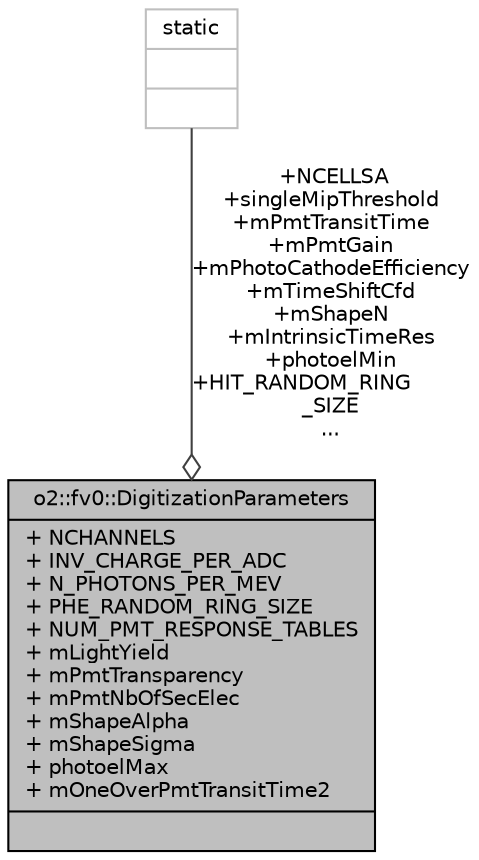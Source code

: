 digraph "o2::fv0::DigitizationParameters"
{
 // INTERACTIVE_SVG=YES
  bgcolor="transparent";
  edge [fontname="Helvetica",fontsize="10",labelfontname="Helvetica",labelfontsize="10"];
  node [fontname="Helvetica",fontsize="10",shape=record];
  Node1 [label="{o2::fv0::DigitizationParameters\n|+ NCHANNELS\l+ INV_CHARGE_PER_ADC\l+ N_PHOTONS_PER_MEV\l+ PHE_RANDOM_RING_SIZE\l+ NUM_PMT_RESPONSE_TABLES\l+ mLightYield\l+ mPmtTransparency\l+ mPmtNbOfSecElec\l+ mShapeAlpha\l+ mShapeSigma\l+ photoelMax\l+ mOneOverPmtTransitTime2\l|}",height=0.2,width=0.4,color="black", fillcolor="grey75", style="filled", fontcolor="black"];
  Node2 -> Node1 [color="grey25",fontsize="10",style="solid",label=" +NCELLSA\n+singleMipThreshold\n+mPmtTransitTime\n+mPmtGain\n+mPhotoCathodeEfficiency\n+mTimeShiftCfd\n+mShapeN\n+mIntrinsicTimeRes\n+photoelMin\n+HIT_RANDOM_RING\l_SIZE\n..." ,arrowhead="odiamond",fontname="Helvetica"];
  Node2 [label="{static\n||}",height=0.2,width=0.4,color="grey75"];
}
